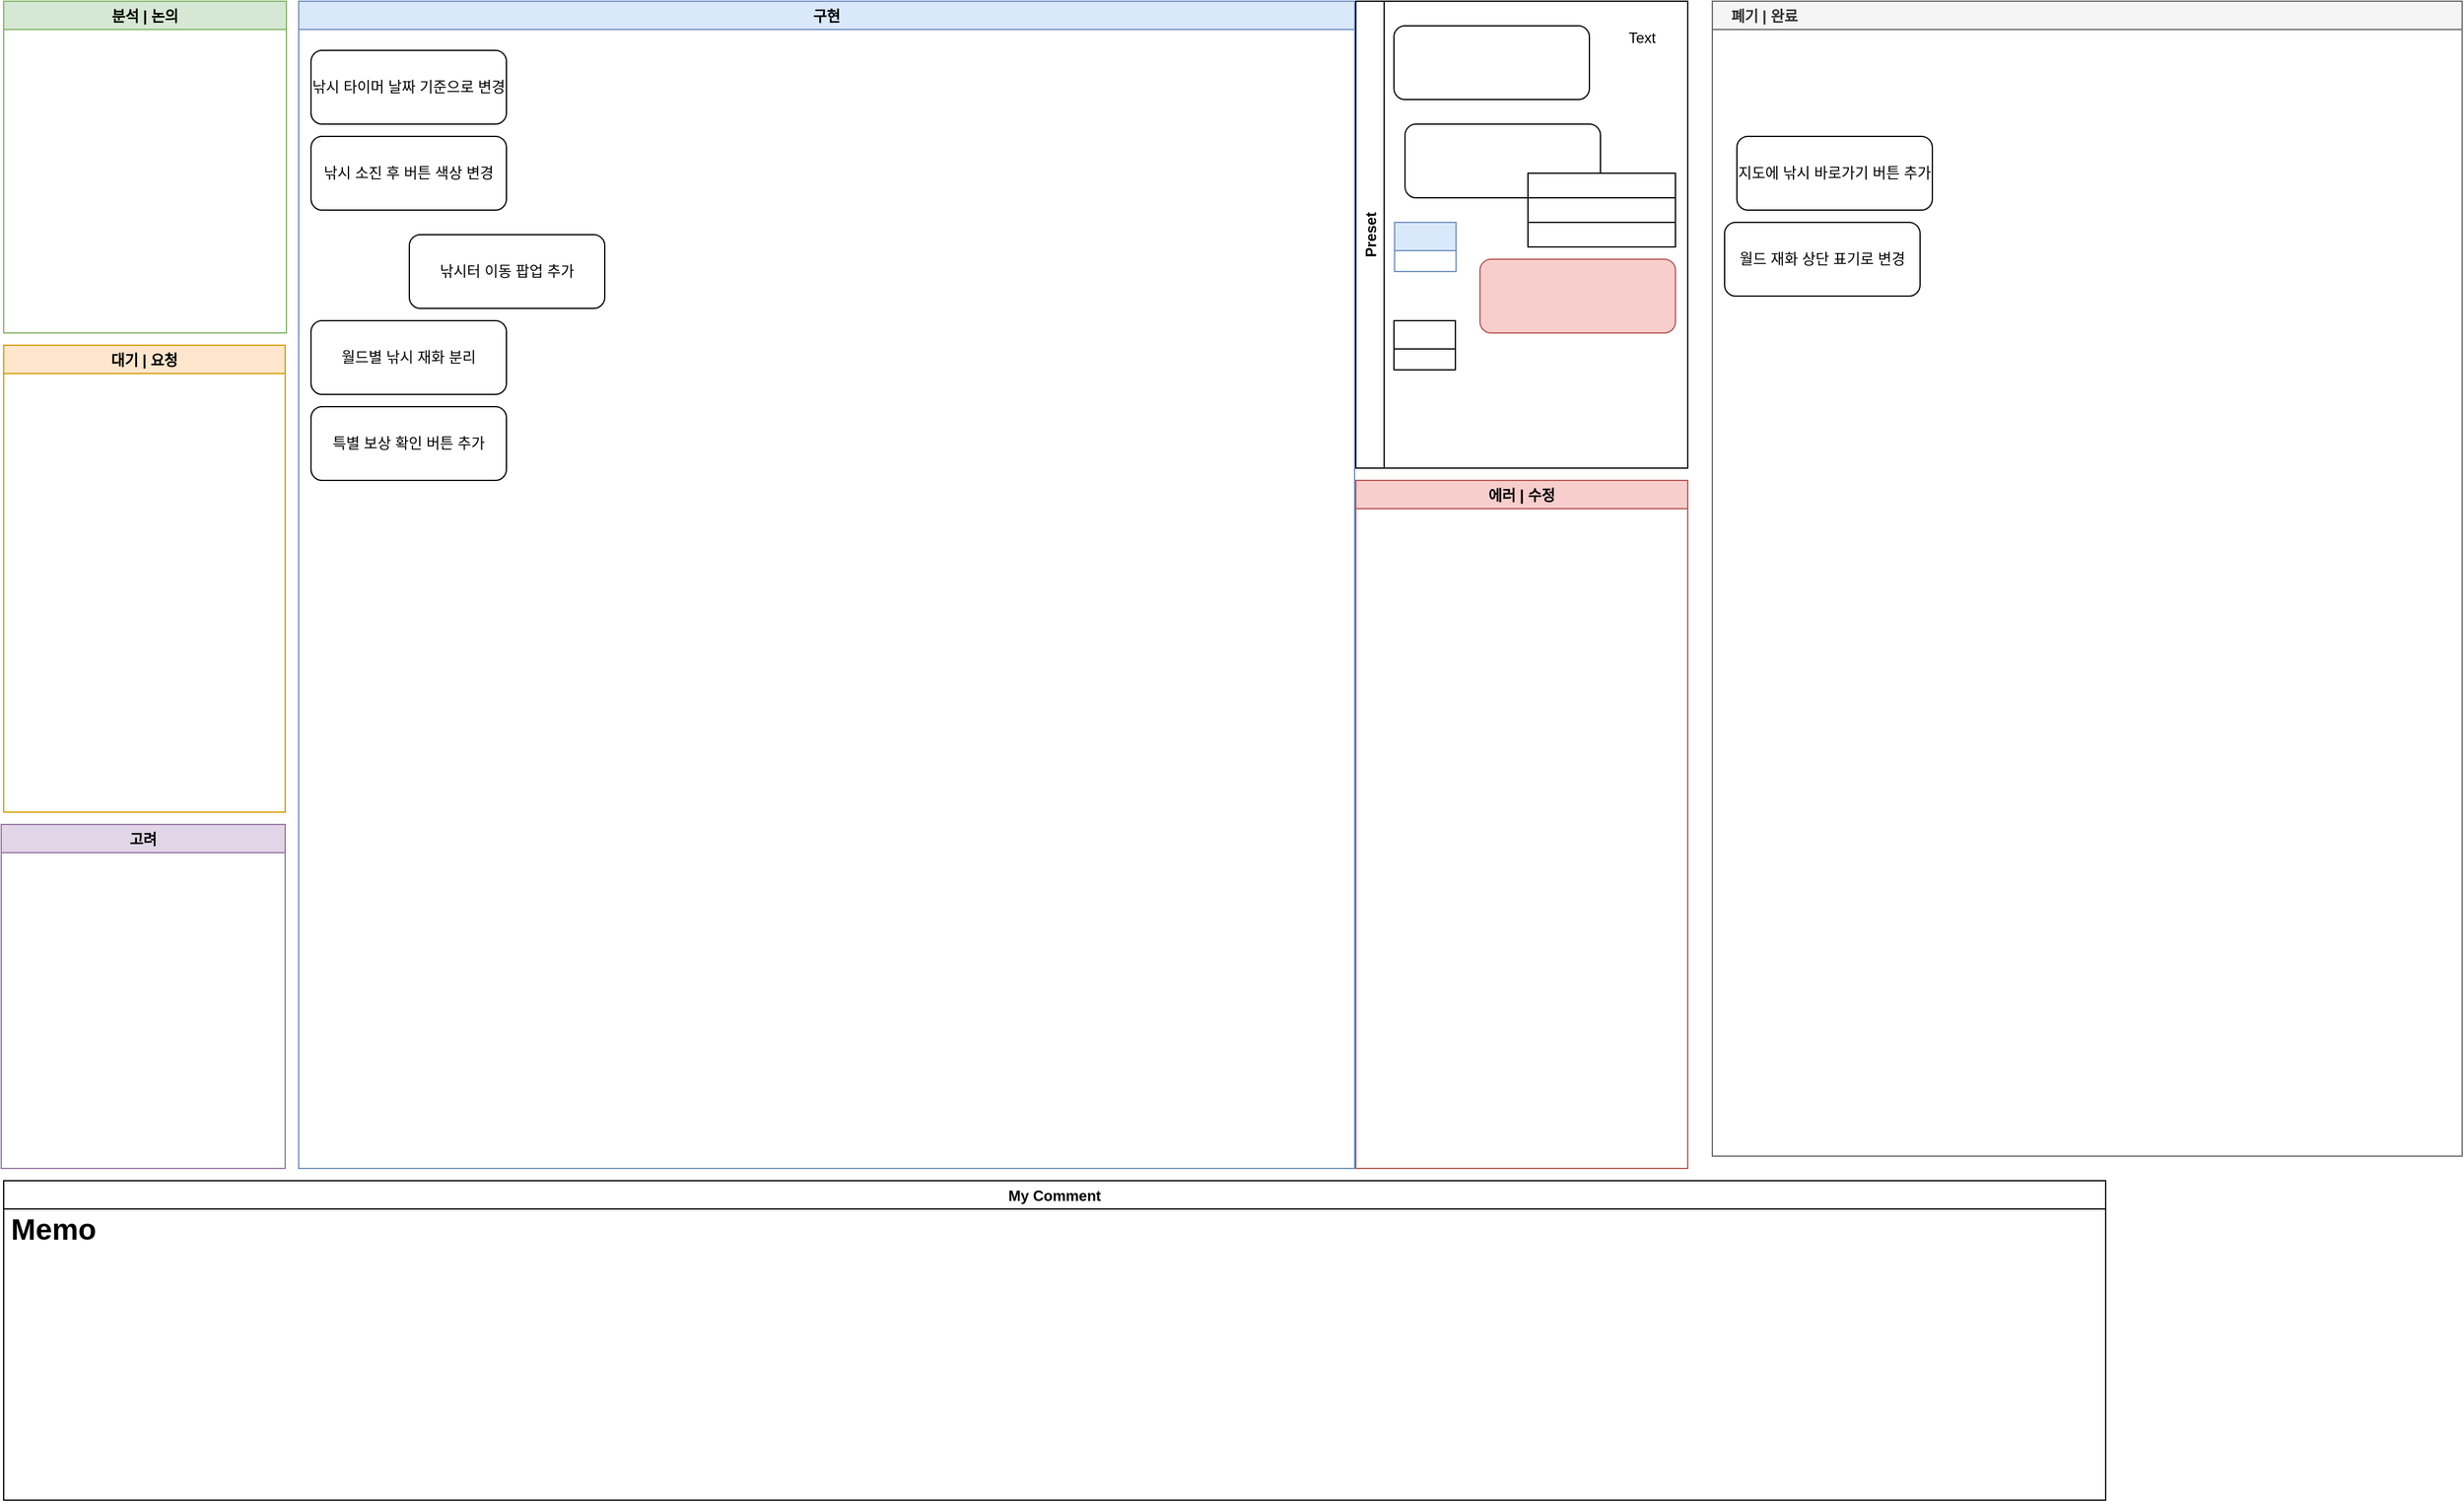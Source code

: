 <mxfile version="24.4.9" type="github">
  <diagram id="sQ8EXhfYu_Z4RW1TYD9f" name="Page-1">
    <mxGraphModel dx="1434" dy="746" grid="1" gridSize="10" guides="1" tooltips="1" connect="0" arrows="1" fold="1" page="1" pageScale="1" pageWidth="827" pageHeight="1169" math="0" shadow="0">
      <root>
        <mxCell id="0" />
        <mxCell id="1" parent="0" />
        <mxCell id="wOnGFkAYj0Utu0_wV-MN-16" value="구현" style="swimlane;fillColor=#dae8fc;strokeColor=#6c8ebf;" parent="1" vertex="1">
          <mxGeometry x="270" y="50" width="859" height="950" as="geometry" />
        </mxCell>
        <mxCell id="QOW8IyzNT6ggvtPZmbmT-1" value="낚시 타이머 날짜 기준으로 변경" style="rounded=1;whiteSpace=wrap;html=1;" vertex="1" parent="wOnGFkAYj0Utu0_wV-MN-16">
          <mxGeometry x="10" y="40" width="159" height="60" as="geometry" />
        </mxCell>
        <mxCell id="QOW8IyzNT6ggvtPZmbmT-2" value="낚시 소진 후 버튼 색상 변경" style="rounded=1;whiteSpace=wrap;html=1;" vertex="1" parent="wOnGFkAYj0Utu0_wV-MN-16">
          <mxGeometry x="10" y="110" width="159" height="60" as="geometry" />
        </mxCell>
        <mxCell id="QOW8IyzNT6ggvtPZmbmT-3" value="낚시터 이동 팝업 추가" style="rounded=1;whiteSpace=wrap;html=1;" vertex="1" parent="wOnGFkAYj0Utu0_wV-MN-16">
          <mxGeometry x="90" y="190" width="159" height="60" as="geometry" />
        </mxCell>
        <mxCell id="QOW8IyzNT6ggvtPZmbmT-7" value="특별 보상 확인 버튼 추가" style="rounded=1;whiteSpace=wrap;html=1;" vertex="1" parent="wOnGFkAYj0Utu0_wV-MN-16">
          <mxGeometry x="10" y="330" width="159" height="60" as="geometry" />
        </mxCell>
        <mxCell id="QOW8IyzNT6ggvtPZmbmT-6" value="월드별 낚시 재화 분리" style="rounded=1;whiteSpace=wrap;html=1;" vertex="1" parent="wOnGFkAYj0Utu0_wV-MN-16">
          <mxGeometry x="10" y="260" width="159" height="60" as="geometry" />
        </mxCell>
        <mxCell id="wOnGFkAYj0Utu0_wV-MN-17" value="분석 | 논의" style="swimlane;strokeColor=#82b366;fillColor=#D5E8D4;" parent="1" vertex="1">
          <mxGeometry x="30" y="50" width="230" height="270" as="geometry" />
        </mxCell>
        <mxCell id="MTrl5ynQiznJmTlUDSWs-4" value="대기 | 요청" style="swimlane;strokeColor=#d79b00;fillColor=#ffe6cc;" parent="1" vertex="1">
          <mxGeometry x="30" y="330" width="229" height="380" as="geometry" />
        </mxCell>
        <mxCell id="hDPYIisuoytdxOGGVnbc-3" value="    폐기 | 완료" style="swimlane;strokeColor=#666666;fillColor=#f5f5f5;fontColor=#333333;align=left;" parent="1" vertex="1">
          <mxGeometry x="1420" y="50" width="610" height="940" as="geometry">
            <mxRectangle x="1130" y="50" width="90" height="23" as="alternateBounds" />
          </mxGeometry>
        </mxCell>
        <mxCell id="QOW8IyzNT6ggvtPZmbmT-4" value="지도에 낚시 바로가기 버튼 추가" style="rounded=1;whiteSpace=wrap;html=1;" vertex="1" parent="hDPYIisuoytdxOGGVnbc-3">
          <mxGeometry x="20" y="110" width="159" height="60" as="geometry" />
        </mxCell>
        <mxCell id="QOW8IyzNT6ggvtPZmbmT-5" value="월드 재화 상단 표기로 변경" style="rounded=1;whiteSpace=wrap;html=1;" vertex="1" parent="hDPYIisuoytdxOGGVnbc-3">
          <mxGeometry x="10" y="180" width="159" height="60" as="geometry" />
        </mxCell>
        <mxCell id="6kkVd8V_ymKgZ0_L0vxy-3" value="My Comment" style="swimlane;" parent="1" vertex="1">
          <mxGeometry x="30" y="1010" width="1710" height="260" as="geometry">
            <mxRectangle x="49" y="720" width="100" height="23" as="alternateBounds" />
          </mxGeometry>
        </mxCell>
        <mxCell id="KfCYHrgsOKh0RXw9eGPa-2" value="&lt;h1&gt;Memo&lt;/h1&gt;&lt;div&gt;&lt;br&gt;&lt;/div&gt;" style="text;html=1;strokeColor=none;fillColor=none;spacing=5;spacingTop=-20;whiteSpace=wrap;overflow=hidden;rounded=0;align=left;" parent="6kkVd8V_ymKgZ0_L0vxy-3" vertex="1">
          <mxGeometry x="1" y="20" width="1070" height="240" as="geometry" />
        </mxCell>
        <mxCell id="wOnGFkAYj0Utu0_wV-MN-18" value="고려" style="swimlane;fillColor=#e1d5e7;strokeColor=#9673a6;" parent="1" vertex="1">
          <mxGeometry x="28" y="720" width="231" height="280" as="geometry" />
        </mxCell>
        <mxCell id="oumLD8d3DvaTa1NXrWpt-27" value="Preset" style="swimlane;horizontal=0;" parent="1" vertex="1">
          <mxGeometry x="1130" y="50" width="270" height="380" as="geometry" />
        </mxCell>
        <mxCell id="oumLD8d3DvaTa1NXrWpt-32" value="" style="swimlane;fillColor=#dae8fc;strokeColor=#6c8ebf;" parent="oumLD8d3DvaTa1NXrWpt-27" vertex="1" collapsed="1">
          <mxGeometry x="31.5" y="180" width="50" height="40" as="geometry">
            <mxRectangle x="31.5" y="180" width="219.5" height="60" as="alternateBounds" />
          </mxGeometry>
        </mxCell>
        <mxCell id="oumLD8d3DvaTa1NXrWpt-34" value="" style="swimlane;" parent="oumLD8d3DvaTa1NXrWpt-27" vertex="1" collapsed="1">
          <mxGeometry x="31" y="260" width="50" height="40" as="geometry">
            <mxRectangle x="31" y="260" width="219" height="50" as="alternateBounds" />
          </mxGeometry>
        </mxCell>
        <mxCell id="Fb32EvJjGHJRLybvlaYY-3" value="Text" style="text;html=1;align=left;verticalAlign=middle;resizable=0;points=[];autosize=1;strokeColor=none;" parent="oumLD8d3DvaTa1NXrWpt-27" vertex="1">
          <mxGeometry x="220" y="20" width="40" height="20" as="geometry" />
        </mxCell>
        <mxCell id="tH88tRurDEZZYX3UZ1Wb-1" value="" style="rounded=1;whiteSpace=wrap;html=1;" parent="oumLD8d3DvaTa1NXrWpt-27" vertex="1">
          <mxGeometry x="31" y="20" width="159" height="60" as="geometry" />
        </mxCell>
        <mxCell id="8vmb4RLjWRvc2X2qJKQM-1" value="" style="rounded=1;whiteSpace=wrap;html=1;fillColor=#f8cecc;strokeColor=#b85450;" parent="oumLD8d3DvaTa1NXrWpt-27" vertex="1">
          <mxGeometry x="101" y="210" width="159" height="60" as="geometry" />
        </mxCell>
        <mxCell id="Lh-9QCx4mtw0z8OulHlL-3" value="" style="group" parent="oumLD8d3DvaTa1NXrWpt-27" vertex="1" connectable="0">
          <mxGeometry x="40" y="100" width="220" height="100" as="geometry" />
        </mxCell>
        <mxCell id="Lh-9QCx4mtw0z8OulHlL-2" value="" style="rounded=0;whiteSpace=wrap;html=1;" parent="Lh-9QCx4mtw0z8OulHlL-3" vertex="1">
          <mxGeometry x="100" y="80" width="120" height="20" as="geometry" />
        </mxCell>
        <mxCell id="oumLD8d3DvaTa1NXrWpt-28" value="" style="rounded=1;whiteSpace=wrap;html=1;" parent="Lh-9QCx4mtw0z8OulHlL-3" vertex="1">
          <mxGeometry width="159" height="60" as="geometry" />
        </mxCell>
        <mxCell id="oumLD8d3DvaTa1NXrWpt-29" value="" style="rounded=0;whiteSpace=wrap;html=1;" parent="Lh-9QCx4mtw0z8OulHlL-3" vertex="1">
          <mxGeometry x="100" y="60" width="120" height="20" as="geometry" />
        </mxCell>
        <mxCell id="oumLD8d3DvaTa1NXrWpt-30" value="" style="rounded=0;whiteSpace=wrap;html=1;" parent="Lh-9QCx4mtw0z8OulHlL-3" vertex="1">
          <mxGeometry x="100" y="40" width="120" height="20" as="geometry" />
        </mxCell>
        <mxCell id="9A0mLHsorhuxDrabdEOj-9" value="에러 | 수정" style="swimlane;fillColor=#f8cecc;strokeColor=#b85450;startSize=23;" parent="1" vertex="1">
          <mxGeometry x="1130" y="440" width="270" height="560" as="geometry">
            <mxRectangle x="620" y="440" width="90" height="23" as="alternateBounds" />
          </mxGeometry>
        </mxCell>
      </root>
    </mxGraphModel>
  </diagram>
</mxfile>
